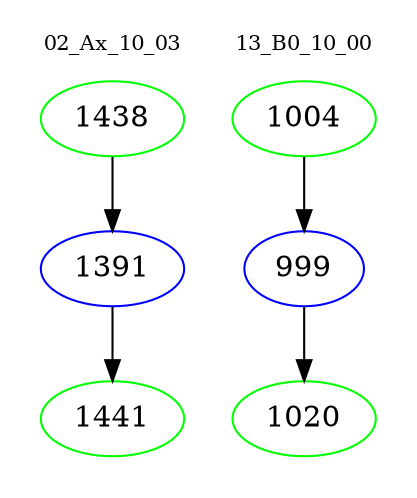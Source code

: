 digraph{
subgraph cluster_0 {
color = white
label = "02_Ax_10_03";
fontsize=10;
T0_1438 [label="1438", color="green"]
T0_1438 -> T0_1391 [color="black"]
T0_1391 [label="1391", color="blue"]
T0_1391 -> T0_1441 [color="black"]
T0_1441 [label="1441", color="green"]
}
subgraph cluster_1 {
color = white
label = "13_B0_10_00";
fontsize=10;
T1_1004 [label="1004", color="green"]
T1_1004 -> T1_999 [color="black"]
T1_999 [label="999", color="blue"]
T1_999 -> T1_1020 [color="black"]
T1_1020 [label="1020", color="green"]
}
}
